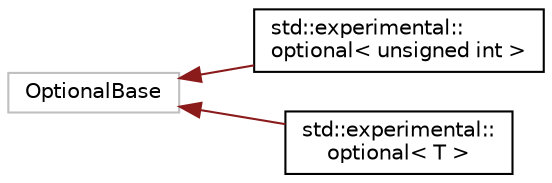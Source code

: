 digraph "Graphe hiérarchique des classes"
{
 // INTERACTIVE_SVG=YES
  edge [fontname="Helvetica",fontsize="10",labelfontname="Helvetica",labelfontsize="10"];
  node [fontname="Helvetica",fontsize="10",shape=record];
  rankdir="LR";
  Node7 [label="OptionalBase",height=0.2,width=0.4,color="grey75", fillcolor="white", style="filled"];
  Node7 -> Node0 [dir="back",color="firebrick4",fontsize="10",style="solid",fontname="Helvetica"];
  Node0 [label="std::experimental::\loptional\< unsigned int \>",height=0.2,width=0.4,color="black", fillcolor="white", style="filled",URL="$classstd_1_1experimental_1_1optional.html"];
  Node7 -> Node9 [dir="back",color="firebrick4",fontsize="10",style="solid",fontname="Helvetica"];
  Node9 [label="std::experimental::\loptional\< T \>",height=0.2,width=0.4,color="black", fillcolor="white", style="filled",URL="$classstd_1_1experimental_1_1optional.html"];
}
